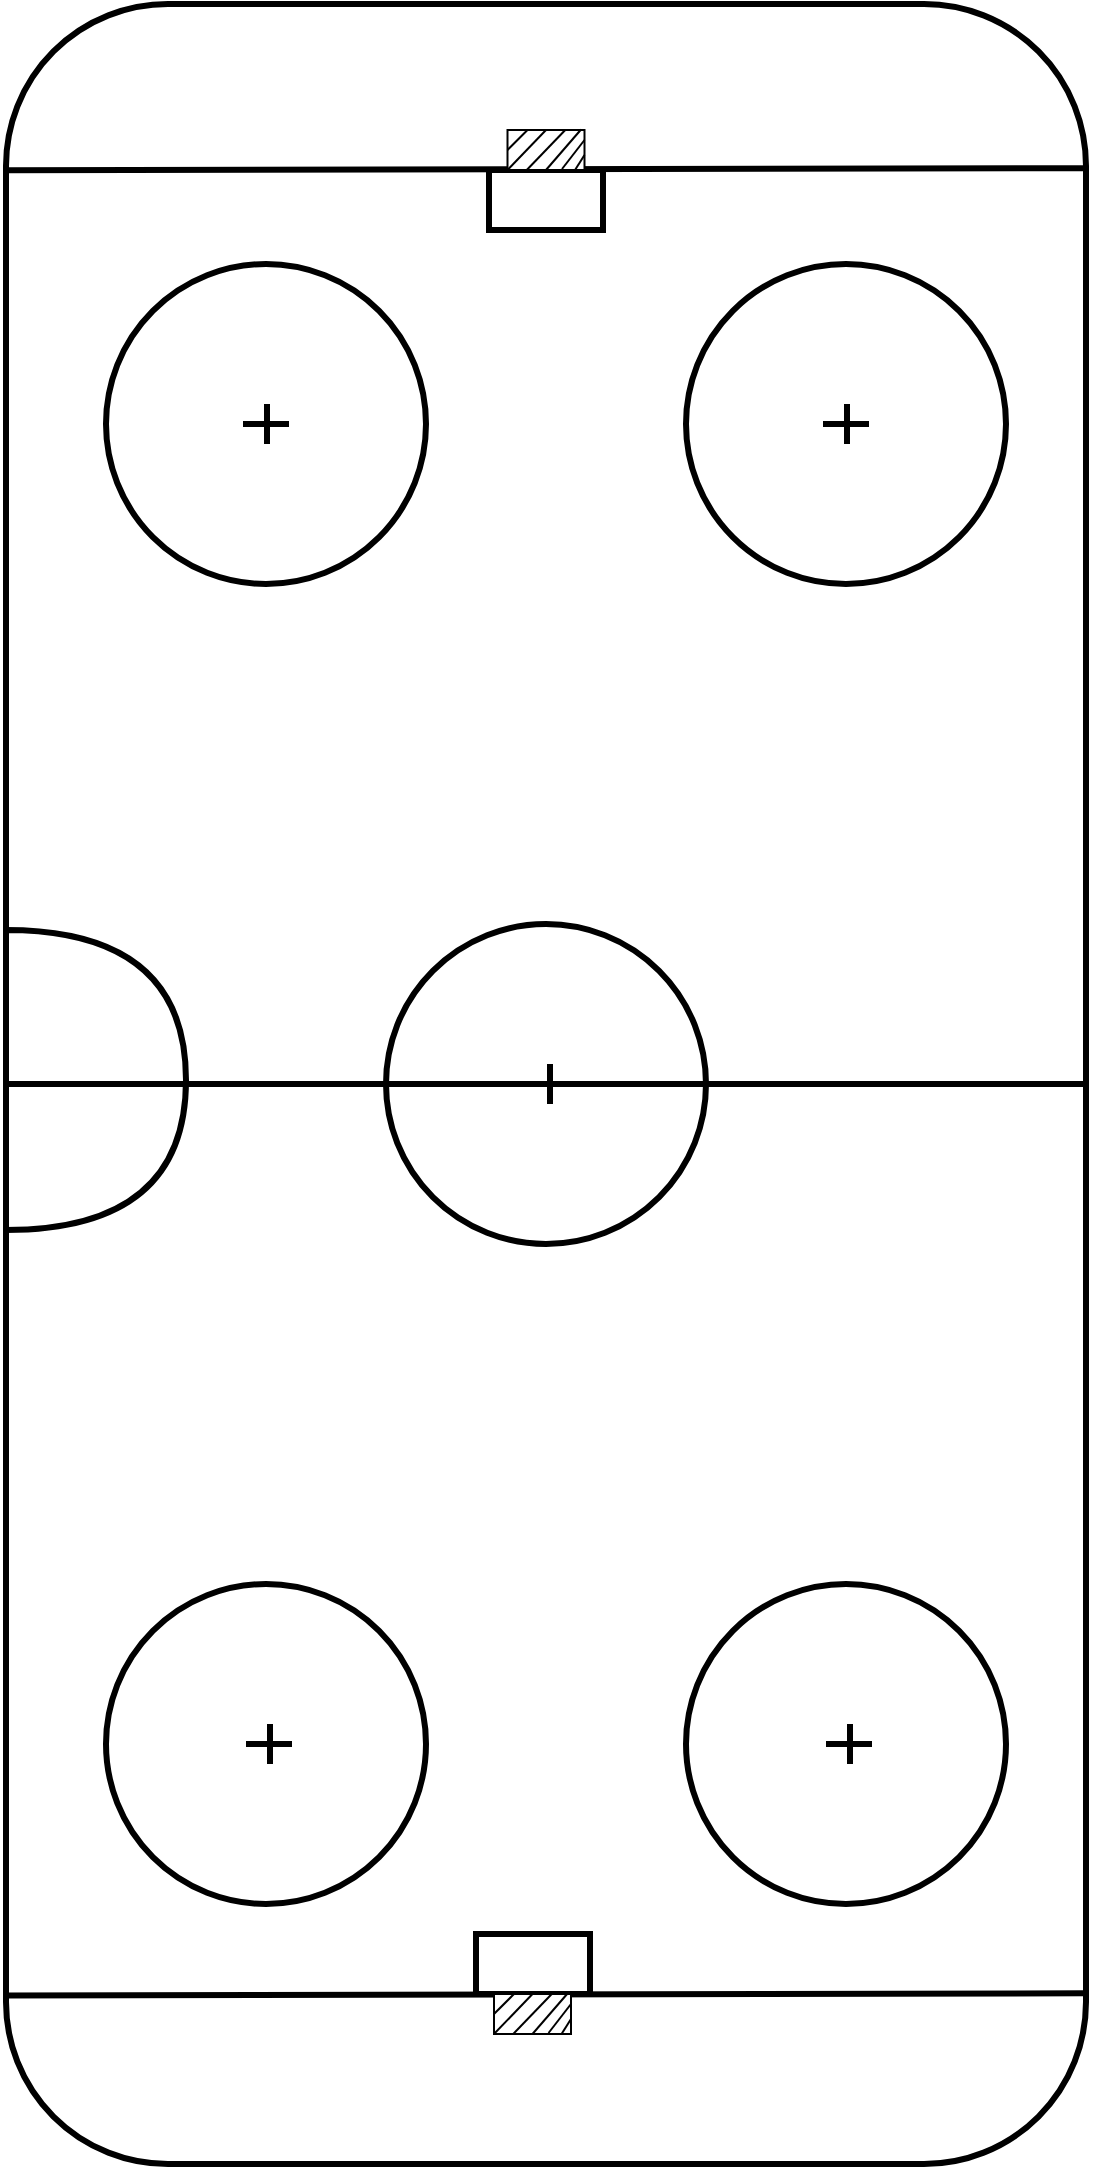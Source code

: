<mxfile version="15.8.7" type="device" pages="2"><diagram id="g42Zd_SALIECPNh3PEEi" name="Page-1"><mxGraphModel dx="1106" dy="822" grid="1" gridSize="10" guides="1" tooltips="1" connect="1" arrows="1" fold="1" page="1" pageScale="1" pageWidth="827" pageHeight="1169" math="0" shadow="0"><root><mxCell id="0"/><mxCell id="1" parent="0"/><mxCell id="5c-MUNovvZ7m5kGAMDO7-1" value="" style="rounded=1;whiteSpace=wrap;html=1;strokeWidth=3;fillColor=none;" parent="1" vertex="1"><mxGeometry x="150" y="40" width="540" height="1080" as="geometry"/></mxCell><mxCell id="5c-MUNovvZ7m5kGAMDO7-20" value="" style="shape=or;whiteSpace=wrap;html=1;strokeWidth=3;fillColor=none;" parent="1" vertex="1"><mxGeometry x="150" y="503" width="90" height="150" as="geometry"/></mxCell><mxCell id="5c-MUNovvZ7m5kGAMDO7-9" value="" style="ellipse;whiteSpace=wrap;html=1;aspect=fixed;strokeWidth=3;fillColor=none;" parent="1" vertex="1"><mxGeometry x="340" y="500" width="160" height="160" as="geometry"/></mxCell><mxCell id="5c-MUNovvZ7m5kGAMDO7-2" value="" style="endArrow=none;html=1;rounded=0;entryX=0;entryY=0.5;entryDx=0;entryDy=0;exitX=1;exitY=0.5;exitDx=0;exitDy=0;strokeWidth=3;" parent="1" source="5c-MUNovvZ7m5kGAMDO7-1" target="5c-MUNovvZ7m5kGAMDO7-1" edge="1"><mxGeometry width="50" height="50" relative="1" as="geometry"><mxPoint x="680" y="570" as="sourcePoint"/><mxPoint x="440" y="590" as="targetPoint"/></mxGeometry></mxCell><mxCell id="5c-MUNovvZ7m5kGAMDO7-12" value="" style="endArrow=none;html=1;rounded=0;exitX=0;exitY=0.922;exitDx=0;exitDy=0;exitPerimeter=0;entryX=1;entryY=0.921;entryDx=0;entryDy=0;entryPerimeter=0;strokeWidth=3;" parent="1" source="5c-MUNovvZ7m5kGAMDO7-1" target="5c-MUNovvZ7m5kGAMDO7-1" edge="1"><mxGeometry width="50" height="50" relative="1" as="geometry"><mxPoint x="390" y="920" as="sourcePoint"/><mxPoint x="690" y="1015" as="targetPoint"/></mxGeometry></mxCell><mxCell id="5c-MUNovvZ7m5kGAMDO7-13" value="" style="endArrow=none;html=1;rounded=0;exitX=-0.001;exitY=0.077;exitDx=0;exitDy=0;exitPerimeter=0;entryX=1.001;entryY=0.076;entryDx=0;entryDy=0;entryPerimeter=0;strokeWidth=3;" parent="1" source="5c-MUNovvZ7m5kGAMDO7-1" target="5c-MUNovvZ7m5kGAMDO7-1" edge="1"><mxGeometry width="50" height="50" relative="1" as="geometry"><mxPoint x="150" y="121.08" as="sourcePoint"/><mxPoint x="690" y="120.0" as="targetPoint"/></mxGeometry></mxCell><mxCell id="5c-MUNovvZ7m5kGAMDO7-14" value="" style="ellipse;whiteSpace=wrap;html=1;aspect=fixed;strokeWidth=3;fillColor=none;" parent="1" vertex="1"><mxGeometry x="200" y="170" width="160" height="160" as="geometry"/></mxCell><mxCell id="5c-MUNovvZ7m5kGAMDO7-15" value="" style="ellipse;whiteSpace=wrap;html=1;aspect=fixed;strokeWidth=3;fillColor=none;" parent="1" vertex="1"><mxGeometry x="490" y="170" width="160" height="160" as="geometry"/></mxCell><mxCell id="5c-MUNovvZ7m5kGAMDO7-16" value="" style="ellipse;whiteSpace=wrap;html=1;aspect=fixed;strokeWidth=3;fillColor=none;" parent="1" vertex="1"><mxGeometry x="200" y="830" width="160" height="160" as="geometry"/></mxCell><mxCell id="5c-MUNovvZ7m5kGAMDO7-17" value="" style="ellipse;whiteSpace=wrap;html=1;aspect=fixed;strokeWidth=3;fillColor=none;" parent="1" vertex="1"><mxGeometry x="490" y="830" width="160" height="160" as="geometry"/></mxCell><mxCell id="5c-MUNovvZ7m5kGAMDO7-18" value="" style="rounded=0;whiteSpace=wrap;html=1;strokeWidth=3;fillColor=none;" parent="1" vertex="1"><mxGeometry x="385" y="1005" width="57" height="30" as="geometry"/></mxCell><mxCell id="5c-MUNovvZ7m5kGAMDO7-19" value="" style="rounded=0;whiteSpace=wrap;html=1;strokeWidth=3;fillColor=none;" parent="1" vertex="1"><mxGeometry x="391.5" y="123" width="57" height="30" as="geometry"/></mxCell><mxCell id="UKAGrbztOGWT6HZih3XT-12" value="" style="group" parent="1" vertex="1" connectable="0"><mxGeometry x="400.75" y="103" width="38.5" height="20" as="geometry"/></mxCell><mxCell id="UKAGrbztOGWT6HZih3XT-4" value="" style="rounded=0;whiteSpace=wrap;html=1;strokeWidth=1;" parent="UKAGrbztOGWT6HZih3XT-12" vertex="1"><mxGeometry width="38.5" height="20" as="geometry"/></mxCell><mxCell id="UKAGrbztOGWT6HZih3XT-6" value="" style="endArrow=none;html=1;rounded=0;fontSize=90;fontColor=#B3B3B3;" parent="UKAGrbztOGWT6HZih3XT-12" edge="1"><mxGeometry width="50" height="50" relative="1" as="geometry"><mxPoint y="10" as="sourcePoint"/><mxPoint x="10" as="targetPoint"/></mxGeometry></mxCell><mxCell id="UKAGrbztOGWT6HZih3XT-7" value="" style="endArrow=none;html=1;rounded=0;fontSize=90;fontColor=#B3B3B3;entryX=0.5;entryY=0;entryDx=0;entryDy=0;exitX=0;exitY=1;exitDx=0;exitDy=0;" parent="UKAGrbztOGWT6HZih3XT-12" source="UKAGrbztOGWT6HZih3XT-4" target="UKAGrbztOGWT6HZih3XT-4" edge="1"><mxGeometry width="50" height="50" relative="1" as="geometry"><mxPoint x="10" y="20" as="sourcePoint"/><mxPoint x="20" y="10" as="targetPoint"/></mxGeometry></mxCell><mxCell id="UKAGrbztOGWT6HZih3XT-8" value="" style="endArrow=none;html=1;rounded=0;fontSize=90;fontColor=#B3B3B3;entryX=0.75;entryY=0;entryDx=0;entryDy=0;exitX=0.25;exitY=1;exitDx=0;exitDy=0;" parent="UKAGrbztOGWT6HZih3XT-12" source="UKAGrbztOGWT6HZih3XT-4" target="UKAGrbztOGWT6HZih3XT-4" edge="1"><mxGeometry width="50" height="50" relative="1" as="geometry"><mxPoint x="20" y="30" as="sourcePoint"/><mxPoint x="30" y="20" as="targetPoint"/></mxGeometry></mxCell><mxCell id="UKAGrbztOGWT6HZih3XT-9" value="" style="endArrow=none;html=1;rounded=0;fontSize=90;fontColor=#B3B3B3;exitX=0.5;exitY=1;exitDx=0;exitDy=0;entryX=0.955;entryY=-0.012;entryDx=0;entryDy=0;entryPerimeter=0;" parent="UKAGrbztOGWT6HZih3XT-12" source="UKAGrbztOGWT6HZih3XT-4" target="UKAGrbztOGWT6HZih3XT-4" edge="1"><mxGeometry width="50" height="50" relative="1" as="geometry"><mxPoint x="30" y="40" as="sourcePoint"/><mxPoint x="40" as="targetPoint"/></mxGeometry></mxCell><mxCell id="UKAGrbztOGWT6HZih3XT-10" value="" style="endArrow=none;html=1;rounded=0;fontSize=90;fontColor=#B3B3B3;entryX=1;entryY=0.25;entryDx=0;entryDy=0;exitX=0.708;exitY=0.975;exitDx=0;exitDy=0;exitPerimeter=0;" parent="UKAGrbztOGWT6HZih3XT-12" source="UKAGrbztOGWT6HZih3XT-4" target="UKAGrbztOGWT6HZih3XT-4" edge="1"><mxGeometry width="50" height="50" relative="1" as="geometry"><mxPoint x="30" y="50" as="sourcePoint"/><mxPoint x="50" y="30" as="targetPoint"/></mxGeometry></mxCell><mxCell id="UKAGrbztOGWT6HZih3XT-11" value="" style="endArrow=none;html=1;rounded=0;fontSize=90;fontColor=#B3B3B3;entryX=1;entryY=0.625;entryDx=0;entryDy=0;entryPerimeter=0;exitX=0.877;exitY=1;exitDx=0;exitDy=0;exitPerimeter=0;" parent="UKAGrbztOGWT6HZih3XT-12" source="UKAGrbztOGWT6HZih3XT-4" target="UKAGrbztOGWT6HZih3XT-4" edge="1"><mxGeometry width="50" height="50" relative="1" as="geometry"><mxPoint x="50" y="60" as="sourcePoint"/><mxPoint x="60" y="50" as="targetPoint"/></mxGeometry></mxCell><mxCell id="UKAGrbztOGWT6HZih3XT-13" value="" style="group" parent="1" vertex="1" connectable="0"><mxGeometry x="394" y="1035" width="38.5" height="20" as="geometry"/></mxCell><mxCell id="UKAGrbztOGWT6HZih3XT-14" value="" style="rounded=0;whiteSpace=wrap;html=1;strokeWidth=1;" parent="UKAGrbztOGWT6HZih3XT-13" vertex="1"><mxGeometry width="38.5" height="20" as="geometry"/></mxCell><mxCell id="UKAGrbztOGWT6HZih3XT-15" value="" style="endArrow=none;html=1;rounded=0;fontSize=90;fontColor=#B3B3B3;" parent="UKAGrbztOGWT6HZih3XT-13" edge="1"><mxGeometry width="50" height="50" relative="1" as="geometry"><mxPoint y="10" as="sourcePoint"/><mxPoint x="10" as="targetPoint"/></mxGeometry></mxCell><mxCell id="UKAGrbztOGWT6HZih3XT-16" value="" style="endArrow=none;html=1;rounded=0;fontSize=90;fontColor=#B3B3B3;entryX=0.5;entryY=0;entryDx=0;entryDy=0;exitX=0;exitY=1;exitDx=0;exitDy=0;" parent="UKAGrbztOGWT6HZih3XT-13" source="UKAGrbztOGWT6HZih3XT-14" target="UKAGrbztOGWT6HZih3XT-14" edge="1"><mxGeometry width="50" height="50" relative="1" as="geometry"><mxPoint x="10" y="20" as="sourcePoint"/><mxPoint x="20" y="10" as="targetPoint"/></mxGeometry></mxCell><mxCell id="UKAGrbztOGWT6HZih3XT-17" value="" style="endArrow=none;html=1;rounded=0;fontSize=90;fontColor=#B3B3B3;entryX=0.75;entryY=0;entryDx=0;entryDy=0;exitX=0.25;exitY=1;exitDx=0;exitDy=0;" parent="UKAGrbztOGWT6HZih3XT-13" source="UKAGrbztOGWT6HZih3XT-14" target="UKAGrbztOGWT6HZih3XT-14" edge="1"><mxGeometry width="50" height="50" relative="1" as="geometry"><mxPoint x="20" y="30" as="sourcePoint"/><mxPoint x="30" y="20" as="targetPoint"/></mxGeometry></mxCell><mxCell id="UKAGrbztOGWT6HZih3XT-18" value="" style="endArrow=none;html=1;rounded=0;fontSize=90;fontColor=#B3B3B3;exitX=0.5;exitY=1;exitDx=0;exitDy=0;entryX=0.955;entryY=-0.012;entryDx=0;entryDy=0;entryPerimeter=0;" parent="UKAGrbztOGWT6HZih3XT-13" source="UKAGrbztOGWT6HZih3XT-14" target="UKAGrbztOGWT6HZih3XT-14" edge="1"><mxGeometry width="50" height="50" relative="1" as="geometry"><mxPoint x="30" y="40" as="sourcePoint"/><mxPoint x="40" as="targetPoint"/></mxGeometry></mxCell><mxCell id="UKAGrbztOGWT6HZih3XT-19" value="" style="endArrow=none;html=1;rounded=0;fontSize=90;fontColor=#B3B3B3;entryX=1;entryY=0.25;entryDx=0;entryDy=0;exitX=0.708;exitY=0.975;exitDx=0;exitDy=0;exitPerimeter=0;" parent="UKAGrbztOGWT6HZih3XT-13" source="UKAGrbztOGWT6HZih3XT-14" target="UKAGrbztOGWT6HZih3XT-14" edge="1"><mxGeometry width="50" height="50" relative="1" as="geometry"><mxPoint x="30" y="50" as="sourcePoint"/><mxPoint x="50" y="30" as="targetPoint"/></mxGeometry></mxCell><mxCell id="UKAGrbztOGWT6HZih3XT-20" value="" style="endArrow=none;html=1;rounded=0;fontSize=90;fontColor=#B3B3B3;entryX=1;entryY=0.625;entryDx=0;entryDy=0;entryPerimeter=0;exitX=0.877;exitY=1;exitDx=0;exitDy=0;exitPerimeter=0;" parent="UKAGrbztOGWT6HZih3XT-13" source="UKAGrbztOGWT6HZih3XT-14" target="UKAGrbztOGWT6HZih3XT-14" edge="1"><mxGeometry width="50" height="50" relative="1" as="geometry"><mxPoint x="50" y="60" as="sourcePoint"/><mxPoint x="60" y="50" as="targetPoint"/></mxGeometry></mxCell><mxCell id="UKAGrbztOGWT6HZih3XT-24" value="" style="group" parent="1" vertex="1" connectable="0"><mxGeometry x="558.5" y="240" width="23" height="20" as="geometry"/></mxCell><mxCell id="UKAGrbztOGWT6HZih3XT-22" value="" style="endArrow=none;html=1;rounded=0;fontSize=90;fontColor=#B3B3B3;strokeWidth=3;" parent="UKAGrbztOGWT6HZih3XT-24" edge="1"><mxGeometry width="50" height="50" relative="1" as="geometry"><mxPoint x="12" y="20" as="sourcePoint"/><mxPoint x="12" as="targetPoint"/></mxGeometry></mxCell><mxCell id="UKAGrbztOGWT6HZih3XT-23" value="" style="endArrow=none;html=1;rounded=0;fontSize=90;fontColor=#B3B3B3;strokeWidth=3;" parent="UKAGrbztOGWT6HZih3XT-24" edge="1"><mxGeometry width="50" height="50" relative="1" as="geometry"><mxPoint y="10" as="sourcePoint"/><mxPoint x="23" y="10" as="targetPoint"/></mxGeometry></mxCell><mxCell id="UKAGrbztOGWT6HZih3XT-25" value="" style="group" parent="1" vertex="1" connectable="0"><mxGeometry x="268.5" y="240" width="23" height="20" as="geometry"/></mxCell><mxCell id="UKAGrbztOGWT6HZih3XT-26" value="" style="endArrow=none;html=1;rounded=0;fontSize=90;fontColor=#B3B3B3;strokeWidth=3;" parent="UKAGrbztOGWT6HZih3XT-25" edge="1"><mxGeometry width="50" height="50" relative="1" as="geometry"><mxPoint x="12" y="20" as="sourcePoint"/><mxPoint x="12" as="targetPoint"/></mxGeometry></mxCell><mxCell id="UKAGrbztOGWT6HZih3XT-27" value="" style="endArrow=none;html=1;rounded=0;fontSize=90;fontColor=#B3B3B3;strokeWidth=3;" parent="UKAGrbztOGWT6HZih3XT-25" edge="1"><mxGeometry width="50" height="50" relative="1" as="geometry"><mxPoint y="10" as="sourcePoint"/><mxPoint x="23" y="10" as="targetPoint"/></mxGeometry></mxCell><mxCell id="UKAGrbztOGWT6HZih3XT-28" value="" style="group" parent="1" vertex="1" connectable="0"><mxGeometry x="560" y="900" width="23" height="20" as="geometry"/></mxCell><mxCell id="UKAGrbztOGWT6HZih3XT-29" value="" style="endArrow=none;html=1;rounded=0;fontSize=90;fontColor=#B3B3B3;strokeWidth=3;" parent="UKAGrbztOGWT6HZih3XT-28" edge="1"><mxGeometry width="50" height="50" relative="1" as="geometry"><mxPoint x="12" y="20" as="sourcePoint"/><mxPoint x="12" as="targetPoint"/></mxGeometry></mxCell><mxCell id="UKAGrbztOGWT6HZih3XT-30" value="" style="endArrow=none;html=1;rounded=0;fontSize=90;fontColor=#B3B3B3;strokeWidth=3;" parent="UKAGrbztOGWT6HZih3XT-28" edge="1"><mxGeometry width="50" height="50" relative="1" as="geometry"><mxPoint y="10" as="sourcePoint"/><mxPoint x="23" y="10" as="targetPoint"/></mxGeometry></mxCell><mxCell id="UKAGrbztOGWT6HZih3XT-31" value="" style="group" parent="1" vertex="1" connectable="0"><mxGeometry x="270" y="900" width="23" height="20" as="geometry"/></mxCell><mxCell id="UKAGrbztOGWT6HZih3XT-32" value="" style="endArrow=none;html=1;rounded=0;fontSize=90;fontColor=#B3B3B3;strokeWidth=3;" parent="UKAGrbztOGWT6HZih3XT-31" edge="1"><mxGeometry width="50" height="50" relative="1" as="geometry"><mxPoint x="12" y="20" as="sourcePoint"/><mxPoint x="12" as="targetPoint"/></mxGeometry></mxCell><mxCell id="UKAGrbztOGWT6HZih3XT-33" value="" style="endArrow=none;html=1;rounded=0;fontSize=90;fontColor=#B3B3B3;strokeWidth=3;" parent="UKAGrbztOGWT6HZih3XT-31" edge="1"><mxGeometry width="50" height="50" relative="1" as="geometry"><mxPoint y="10" as="sourcePoint"/><mxPoint x="23" y="10" as="targetPoint"/></mxGeometry></mxCell><mxCell id="UKAGrbztOGWT6HZih3XT-34" value="" style="group" parent="1" vertex="1" connectable="0"><mxGeometry x="410" y="570" width="23" height="20" as="geometry"/></mxCell><mxCell id="UKAGrbztOGWT6HZih3XT-35" value="" style="endArrow=none;html=1;rounded=0;fontSize=90;fontColor=#B3B3B3;strokeWidth=3;" parent="UKAGrbztOGWT6HZih3XT-34" edge="1"><mxGeometry width="50" height="50" relative="1" as="geometry"><mxPoint x="12" y="20" as="sourcePoint"/><mxPoint x="12" as="targetPoint"/></mxGeometry></mxCell><mxCell id="UKAGrbztOGWT6HZih3XT-36" value="" style="endArrow=none;html=1;rounded=0;fontSize=90;fontColor=#B3B3B3;strokeWidth=3;" parent="UKAGrbztOGWT6HZih3XT-34" edge="1"><mxGeometry width="50" height="50" relative="1" as="geometry"><mxPoint y="10" as="sourcePoint"/><mxPoint x="23" y="10" as="targetPoint"/></mxGeometry></mxCell></root></mxGraphModel></diagram><diagram name="Copie de Page-1" id="sbYEDC-fxgkDcz3K9Eek"><mxGraphModel dx="632" dy="470" grid="1" gridSize="10" guides="1" tooltips="1" connect="1" arrows="1" fold="1" page="1" pageScale="1" pageWidth="827" pageHeight="1169" math="0" shadow="0"><root><mxCell id="Z9l93m6AKjrsiDdvnxph-0"/><mxCell id="Z9l93m6AKjrsiDdvnxph-1" parent="Z9l93m6AKjrsiDdvnxph-0"/><mxCell id="Z9l93m6AKjrsiDdvnxph-67" value="" style="verticalLabelPosition=bottom;verticalAlign=top;html=1;shape=mxgraph.basic.orthogonal_triangle;rotation=90;strokeColor=none;" vertex="1" parent="Z9l93m6AKjrsiDdvnxph-1"><mxGeometry x="150" y="40" width="60" height="60" as="geometry"/></mxCell><mxCell id="Z9l93m6AKjrsiDdvnxph-2" value="" style="rounded=1;whiteSpace=wrap;html=1;strokeWidth=3;fillColor=none;" vertex="1" parent="Z9l93m6AKjrsiDdvnxph-1"><mxGeometry x="150" y="40" width="540" height="1080" as="geometry"/></mxCell><mxCell id="Z9l93m6AKjrsiDdvnxph-3" value="" style="shape=or;whiteSpace=wrap;html=1;strokeWidth=3;fillColor=none;" vertex="1" parent="Z9l93m6AKjrsiDdvnxph-1"><mxGeometry x="150" y="503" width="90" height="150" as="geometry"/></mxCell><mxCell id="Z9l93m6AKjrsiDdvnxph-4" value="" style="ellipse;whiteSpace=wrap;html=1;aspect=fixed;strokeWidth=3;fillColor=none;" vertex="1" parent="Z9l93m6AKjrsiDdvnxph-1"><mxGeometry x="340" y="500" width="160" height="160" as="geometry"/></mxCell><mxCell id="Z9l93m6AKjrsiDdvnxph-5" value="" style="endArrow=none;html=1;rounded=0;entryX=0;entryY=0.5;entryDx=0;entryDy=0;exitX=1;exitY=0.5;exitDx=0;exitDy=0;strokeWidth=3;" edge="1" parent="Z9l93m6AKjrsiDdvnxph-1" source="Z9l93m6AKjrsiDdvnxph-2" target="Z9l93m6AKjrsiDdvnxph-2"><mxGeometry width="50" height="50" relative="1" as="geometry"><mxPoint x="680" y="570" as="sourcePoint"/><mxPoint x="440" y="590" as="targetPoint"/></mxGeometry></mxCell><mxCell id="Z9l93m6AKjrsiDdvnxph-6" value="" style="endArrow=none;html=1;rounded=0;exitX=0;exitY=0.922;exitDx=0;exitDy=0;exitPerimeter=0;entryX=1;entryY=0.921;entryDx=0;entryDy=0;entryPerimeter=0;strokeWidth=3;" edge="1" parent="Z9l93m6AKjrsiDdvnxph-1" source="Z9l93m6AKjrsiDdvnxph-2" target="Z9l93m6AKjrsiDdvnxph-2"><mxGeometry width="50" height="50" relative="1" as="geometry"><mxPoint x="390" y="920" as="sourcePoint"/><mxPoint x="690" y="1015" as="targetPoint"/></mxGeometry></mxCell><mxCell id="Z9l93m6AKjrsiDdvnxph-7" value="" style="endArrow=none;html=1;rounded=0;exitX=-0.001;exitY=0.077;exitDx=0;exitDy=0;exitPerimeter=0;entryX=1.001;entryY=0.076;entryDx=0;entryDy=0;entryPerimeter=0;strokeWidth=3;" edge="1" parent="Z9l93m6AKjrsiDdvnxph-1" source="Z9l93m6AKjrsiDdvnxph-2" target="Z9l93m6AKjrsiDdvnxph-2"><mxGeometry width="50" height="50" relative="1" as="geometry"><mxPoint x="150" y="121.08" as="sourcePoint"/><mxPoint x="690" y="120.0" as="targetPoint"/></mxGeometry></mxCell><mxCell id="Z9l93m6AKjrsiDdvnxph-8" value="" style="ellipse;whiteSpace=wrap;html=1;aspect=fixed;strokeWidth=3;fillColor=none;" vertex="1" parent="Z9l93m6AKjrsiDdvnxph-1"><mxGeometry x="200" y="170" width="160" height="160" as="geometry"/></mxCell><mxCell id="Z9l93m6AKjrsiDdvnxph-9" value="" style="ellipse;whiteSpace=wrap;html=1;aspect=fixed;strokeWidth=3;fillColor=none;" vertex="1" parent="Z9l93m6AKjrsiDdvnxph-1"><mxGeometry x="490" y="170" width="160" height="160" as="geometry"/></mxCell><mxCell id="Z9l93m6AKjrsiDdvnxph-10" value="" style="ellipse;whiteSpace=wrap;html=1;aspect=fixed;strokeWidth=3;fillColor=none;" vertex="1" parent="Z9l93m6AKjrsiDdvnxph-1"><mxGeometry x="200" y="830" width="160" height="160" as="geometry"/></mxCell><mxCell id="Z9l93m6AKjrsiDdvnxph-11" value="" style="ellipse;whiteSpace=wrap;html=1;aspect=fixed;strokeWidth=3;fillColor=none;" vertex="1" parent="Z9l93m6AKjrsiDdvnxph-1"><mxGeometry x="490" y="830" width="160" height="160" as="geometry"/></mxCell><mxCell id="Z9l93m6AKjrsiDdvnxph-12" value="" style="rounded=0;whiteSpace=wrap;html=1;strokeWidth=3;fillColor=none;" vertex="1" parent="Z9l93m6AKjrsiDdvnxph-1"><mxGeometry x="385" y="1005" width="57" height="30" as="geometry"/></mxCell><mxCell id="Z9l93m6AKjrsiDdvnxph-13" value="" style="rounded=0;whiteSpace=wrap;html=1;strokeWidth=3;fillColor=none;" vertex="1" parent="Z9l93m6AKjrsiDdvnxph-1"><mxGeometry x="391.5" y="123" width="57" height="30" as="geometry"/></mxCell><mxCell id="Z9l93m6AKjrsiDdvnxph-14" value="" style="group" vertex="1" connectable="0" parent="Z9l93m6AKjrsiDdvnxph-1"><mxGeometry x="400.75" y="103" width="38.5" height="20" as="geometry"/></mxCell><mxCell id="Z9l93m6AKjrsiDdvnxph-15" value="" style="rounded=0;whiteSpace=wrap;html=1;strokeWidth=1;" vertex="1" parent="Z9l93m6AKjrsiDdvnxph-14"><mxGeometry width="38.5" height="20" as="geometry"/></mxCell><mxCell id="Z9l93m6AKjrsiDdvnxph-16" value="" style="endArrow=none;html=1;rounded=0;fontSize=90;fontColor=#B3B3B3;" edge="1" parent="Z9l93m6AKjrsiDdvnxph-14"><mxGeometry width="50" height="50" relative="1" as="geometry"><mxPoint y="10" as="sourcePoint"/><mxPoint x="10" as="targetPoint"/></mxGeometry></mxCell><mxCell id="Z9l93m6AKjrsiDdvnxph-17" value="" style="endArrow=none;html=1;rounded=0;fontSize=90;fontColor=#B3B3B3;entryX=0.5;entryY=0;entryDx=0;entryDy=0;exitX=0;exitY=1;exitDx=0;exitDy=0;" edge="1" parent="Z9l93m6AKjrsiDdvnxph-14" source="Z9l93m6AKjrsiDdvnxph-15" target="Z9l93m6AKjrsiDdvnxph-15"><mxGeometry width="50" height="50" relative="1" as="geometry"><mxPoint x="10" y="20" as="sourcePoint"/><mxPoint x="20" y="10" as="targetPoint"/></mxGeometry></mxCell><mxCell id="Z9l93m6AKjrsiDdvnxph-18" value="" style="endArrow=none;html=1;rounded=0;fontSize=90;fontColor=#B3B3B3;entryX=0.75;entryY=0;entryDx=0;entryDy=0;exitX=0.25;exitY=1;exitDx=0;exitDy=0;" edge="1" parent="Z9l93m6AKjrsiDdvnxph-14" source="Z9l93m6AKjrsiDdvnxph-15" target="Z9l93m6AKjrsiDdvnxph-15"><mxGeometry width="50" height="50" relative="1" as="geometry"><mxPoint x="20" y="30" as="sourcePoint"/><mxPoint x="30" y="20" as="targetPoint"/></mxGeometry></mxCell><mxCell id="Z9l93m6AKjrsiDdvnxph-19" value="" style="endArrow=none;html=1;rounded=0;fontSize=90;fontColor=#B3B3B3;exitX=0.5;exitY=1;exitDx=0;exitDy=0;entryX=0.955;entryY=-0.012;entryDx=0;entryDy=0;entryPerimeter=0;" edge="1" parent="Z9l93m6AKjrsiDdvnxph-14" source="Z9l93m6AKjrsiDdvnxph-15" target="Z9l93m6AKjrsiDdvnxph-15"><mxGeometry width="50" height="50" relative="1" as="geometry"><mxPoint x="30" y="40" as="sourcePoint"/><mxPoint x="40" as="targetPoint"/></mxGeometry></mxCell><mxCell id="Z9l93m6AKjrsiDdvnxph-20" value="" style="endArrow=none;html=1;rounded=0;fontSize=90;fontColor=#B3B3B3;entryX=1;entryY=0.25;entryDx=0;entryDy=0;exitX=0.708;exitY=0.975;exitDx=0;exitDy=0;exitPerimeter=0;" edge="1" parent="Z9l93m6AKjrsiDdvnxph-14" source="Z9l93m6AKjrsiDdvnxph-15" target="Z9l93m6AKjrsiDdvnxph-15"><mxGeometry width="50" height="50" relative="1" as="geometry"><mxPoint x="30" y="50" as="sourcePoint"/><mxPoint x="50" y="30" as="targetPoint"/></mxGeometry></mxCell><mxCell id="Z9l93m6AKjrsiDdvnxph-21" value="" style="endArrow=none;html=1;rounded=0;fontSize=90;fontColor=#B3B3B3;entryX=1;entryY=0.625;entryDx=0;entryDy=0;entryPerimeter=0;exitX=0.877;exitY=1;exitDx=0;exitDy=0;exitPerimeter=0;" edge="1" parent="Z9l93m6AKjrsiDdvnxph-14" source="Z9l93m6AKjrsiDdvnxph-15" target="Z9l93m6AKjrsiDdvnxph-15"><mxGeometry width="50" height="50" relative="1" as="geometry"><mxPoint x="50" y="60" as="sourcePoint"/><mxPoint x="60" y="50" as="targetPoint"/></mxGeometry></mxCell><mxCell id="Z9l93m6AKjrsiDdvnxph-22" value="" style="group" vertex="1" connectable="0" parent="Z9l93m6AKjrsiDdvnxph-1"><mxGeometry x="394" y="1035" width="38.5" height="20" as="geometry"/></mxCell><mxCell id="Z9l93m6AKjrsiDdvnxph-23" value="" style="rounded=0;whiteSpace=wrap;html=1;strokeWidth=1;" vertex="1" parent="Z9l93m6AKjrsiDdvnxph-22"><mxGeometry width="38.5" height="20" as="geometry"/></mxCell><mxCell id="Z9l93m6AKjrsiDdvnxph-24" value="" style="endArrow=none;html=1;rounded=0;fontSize=90;fontColor=#B3B3B3;" edge="1" parent="Z9l93m6AKjrsiDdvnxph-22"><mxGeometry width="50" height="50" relative="1" as="geometry"><mxPoint y="10" as="sourcePoint"/><mxPoint x="10" as="targetPoint"/></mxGeometry></mxCell><mxCell id="Z9l93m6AKjrsiDdvnxph-25" value="" style="endArrow=none;html=1;rounded=0;fontSize=90;fontColor=#B3B3B3;entryX=0.5;entryY=0;entryDx=0;entryDy=0;exitX=0;exitY=1;exitDx=0;exitDy=0;" edge="1" parent="Z9l93m6AKjrsiDdvnxph-22" source="Z9l93m6AKjrsiDdvnxph-23" target="Z9l93m6AKjrsiDdvnxph-23"><mxGeometry width="50" height="50" relative="1" as="geometry"><mxPoint x="10" y="20" as="sourcePoint"/><mxPoint x="20" y="10" as="targetPoint"/></mxGeometry></mxCell><mxCell id="Z9l93m6AKjrsiDdvnxph-26" value="" style="endArrow=none;html=1;rounded=0;fontSize=90;fontColor=#B3B3B3;entryX=0.75;entryY=0;entryDx=0;entryDy=0;exitX=0.25;exitY=1;exitDx=0;exitDy=0;" edge="1" parent="Z9l93m6AKjrsiDdvnxph-22" source="Z9l93m6AKjrsiDdvnxph-23" target="Z9l93m6AKjrsiDdvnxph-23"><mxGeometry width="50" height="50" relative="1" as="geometry"><mxPoint x="20" y="30" as="sourcePoint"/><mxPoint x="30" y="20" as="targetPoint"/></mxGeometry></mxCell><mxCell id="Z9l93m6AKjrsiDdvnxph-27" value="" style="endArrow=none;html=1;rounded=0;fontSize=90;fontColor=#B3B3B3;exitX=0.5;exitY=1;exitDx=0;exitDy=0;entryX=0.955;entryY=-0.012;entryDx=0;entryDy=0;entryPerimeter=0;" edge="1" parent="Z9l93m6AKjrsiDdvnxph-22" source="Z9l93m6AKjrsiDdvnxph-23" target="Z9l93m6AKjrsiDdvnxph-23"><mxGeometry width="50" height="50" relative="1" as="geometry"><mxPoint x="30" y="40" as="sourcePoint"/><mxPoint x="40" as="targetPoint"/></mxGeometry></mxCell><mxCell id="Z9l93m6AKjrsiDdvnxph-28" value="" style="endArrow=none;html=1;rounded=0;fontSize=90;fontColor=#B3B3B3;entryX=1;entryY=0.25;entryDx=0;entryDy=0;exitX=0.708;exitY=0.975;exitDx=0;exitDy=0;exitPerimeter=0;" edge="1" parent="Z9l93m6AKjrsiDdvnxph-22" source="Z9l93m6AKjrsiDdvnxph-23" target="Z9l93m6AKjrsiDdvnxph-23"><mxGeometry width="50" height="50" relative="1" as="geometry"><mxPoint x="30" y="50" as="sourcePoint"/><mxPoint x="50" y="30" as="targetPoint"/></mxGeometry></mxCell><mxCell id="Z9l93m6AKjrsiDdvnxph-29" value="" style="endArrow=none;html=1;rounded=0;fontSize=90;fontColor=#B3B3B3;entryX=1;entryY=0.625;entryDx=0;entryDy=0;entryPerimeter=0;exitX=0.877;exitY=1;exitDx=0;exitDy=0;exitPerimeter=0;" edge="1" parent="Z9l93m6AKjrsiDdvnxph-22" source="Z9l93m6AKjrsiDdvnxph-23" target="Z9l93m6AKjrsiDdvnxph-23"><mxGeometry width="50" height="50" relative="1" as="geometry"><mxPoint x="50" y="60" as="sourcePoint"/><mxPoint x="60" y="50" as="targetPoint"/></mxGeometry></mxCell><mxCell id="Z9l93m6AKjrsiDdvnxph-30" value="" style="group" vertex="1" connectable="0" parent="Z9l93m6AKjrsiDdvnxph-1"><mxGeometry x="558.5" y="240" width="23" height="20" as="geometry"/></mxCell><mxCell id="Z9l93m6AKjrsiDdvnxph-31" value="" style="endArrow=none;html=1;rounded=0;fontSize=90;fontColor=#B3B3B3;strokeWidth=3;" edge="1" parent="Z9l93m6AKjrsiDdvnxph-30"><mxGeometry width="50" height="50" relative="1" as="geometry"><mxPoint x="12" y="20" as="sourcePoint"/><mxPoint x="12" as="targetPoint"/></mxGeometry></mxCell><mxCell id="Z9l93m6AKjrsiDdvnxph-32" value="" style="endArrow=none;html=1;rounded=0;fontSize=90;fontColor=#B3B3B3;strokeWidth=3;" edge="1" parent="Z9l93m6AKjrsiDdvnxph-30"><mxGeometry width="50" height="50" relative="1" as="geometry"><mxPoint y="10" as="sourcePoint"/><mxPoint x="23" y="10" as="targetPoint"/></mxGeometry></mxCell><mxCell id="Z9l93m6AKjrsiDdvnxph-33" value="" style="group" vertex="1" connectable="0" parent="Z9l93m6AKjrsiDdvnxph-1"><mxGeometry x="268.5" y="240" width="23" height="20" as="geometry"/></mxCell><mxCell id="Z9l93m6AKjrsiDdvnxph-34" value="" style="endArrow=none;html=1;rounded=0;fontSize=90;fontColor=#B3B3B3;strokeWidth=3;" edge="1" parent="Z9l93m6AKjrsiDdvnxph-33"><mxGeometry width="50" height="50" relative="1" as="geometry"><mxPoint x="12" y="20" as="sourcePoint"/><mxPoint x="12" as="targetPoint"/></mxGeometry></mxCell><mxCell id="Z9l93m6AKjrsiDdvnxph-35" value="" style="endArrow=none;html=1;rounded=0;fontSize=90;fontColor=#B3B3B3;strokeWidth=3;" edge="1" parent="Z9l93m6AKjrsiDdvnxph-33"><mxGeometry width="50" height="50" relative="1" as="geometry"><mxPoint y="10" as="sourcePoint"/><mxPoint x="23" y="10" as="targetPoint"/></mxGeometry></mxCell><mxCell id="Z9l93m6AKjrsiDdvnxph-36" value="" style="group" vertex="1" connectable="0" parent="Z9l93m6AKjrsiDdvnxph-1"><mxGeometry x="560" y="900" width="23" height="20" as="geometry"/></mxCell><mxCell id="Z9l93m6AKjrsiDdvnxph-37" value="" style="endArrow=none;html=1;rounded=0;fontSize=90;fontColor=#B3B3B3;strokeWidth=3;" edge="1" parent="Z9l93m6AKjrsiDdvnxph-36"><mxGeometry width="50" height="50" relative="1" as="geometry"><mxPoint x="12" y="20" as="sourcePoint"/><mxPoint x="12" as="targetPoint"/></mxGeometry></mxCell><mxCell id="Z9l93m6AKjrsiDdvnxph-38" value="" style="endArrow=none;html=1;rounded=0;fontSize=90;fontColor=#B3B3B3;strokeWidth=3;" edge="1" parent="Z9l93m6AKjrsiDdvnxph-36"><mxGeometry width="50" height="50" relative="1" as="geometry"><mxPoint y="10" as="sourcePoint"/><mxPoint x="23" y="10" as="targetPoint"/></mxGeometry></mxCell><mxCell id="Z9l93m6AKjrsiDdvnxph-39" value="" style="group" vertex="1" connectable="0" parent="Z9l93m6AKjrsiDdvnxph-1"><mxGeometry x="270" y="900" width="23" height="20" as="geometry"/></mxCell><mxCell id="Z9l93m6AKjrsiDdvnxph-40" value="" style="endArrow=none;html=1;rounded=0;fontSize=90;fontColor=#B3B3B3;strokeWidth=3;" edge="1" parent="Z9l93m6AKjrsiDdvnxph-39"><mxGeometry width="50" height="50" relative="1" as="geometry"><mxPoint x="12" y="20" as="sourcePoint"/><mxPoint x="12" as="targetPoint"/></mxGeometry></mxCell><mxCell id="Z9l93m6AKjrsiDdvnxph-41" value="" style="endArrow=none;html=1;rounded=0;fontSize=90;fontColor=#B3B3B3;strokeWidth=3;" edge="1" parent="Z9l93m6AKjrsiDdvnxph-39"><mxGeometry width="50" height="50" relative="1" as="geometry"><mxPoint y="10" as="sourcePoint"/><mxPoint x="23" y="10" as="targetPoint"/></mxGeometry></mxCell><mxCell id="Z9l93m6AKjrsiDdvnxph-42" value="" style="group" vertex="1" connectable="0" parent="Z9l93m6AKjrsiDdvnxph-1"><mxGeometry x="410" y="570" width="23" height="20" as="geometry"/></mxCell><mxCell id="Z9l93m6AKjrsiDdvnxph-43" value="" style="endArrow=none;html=1;rounded=0;fontSize=90;fontColor=#B3B3B3;strokeWidth=3;" edge="1" parent="Z9l93m6AKjrsiDdvnxph-42"><mxGeometry width="50" height="50" relative="1" as="geometry"><mxPoint x="12" y="20" as="sourcePoint"/><mxPoint x="12" as="targetPoint"/></mxGeometry></mxCell><mxCell id="Z9l93m6AKjrsiDdvnxph-44" value="" style="endArrow=none;html=1;rounded=0;fontSize=90;fontColor=#B3B3B3;strokeWidth=3;" edge="1" parent="Z9l93m6AKjrsiDdvnxph-42"><mxGeometry width="50" height="50" relative="1" as="geometry"><mxPoint y="10" as="sourcePoint"/><mxPoint x="23" y="10" as="targetPoint"/></mxGeometry></mxCell></root></mxGraphModel></diagram></mxfile>
